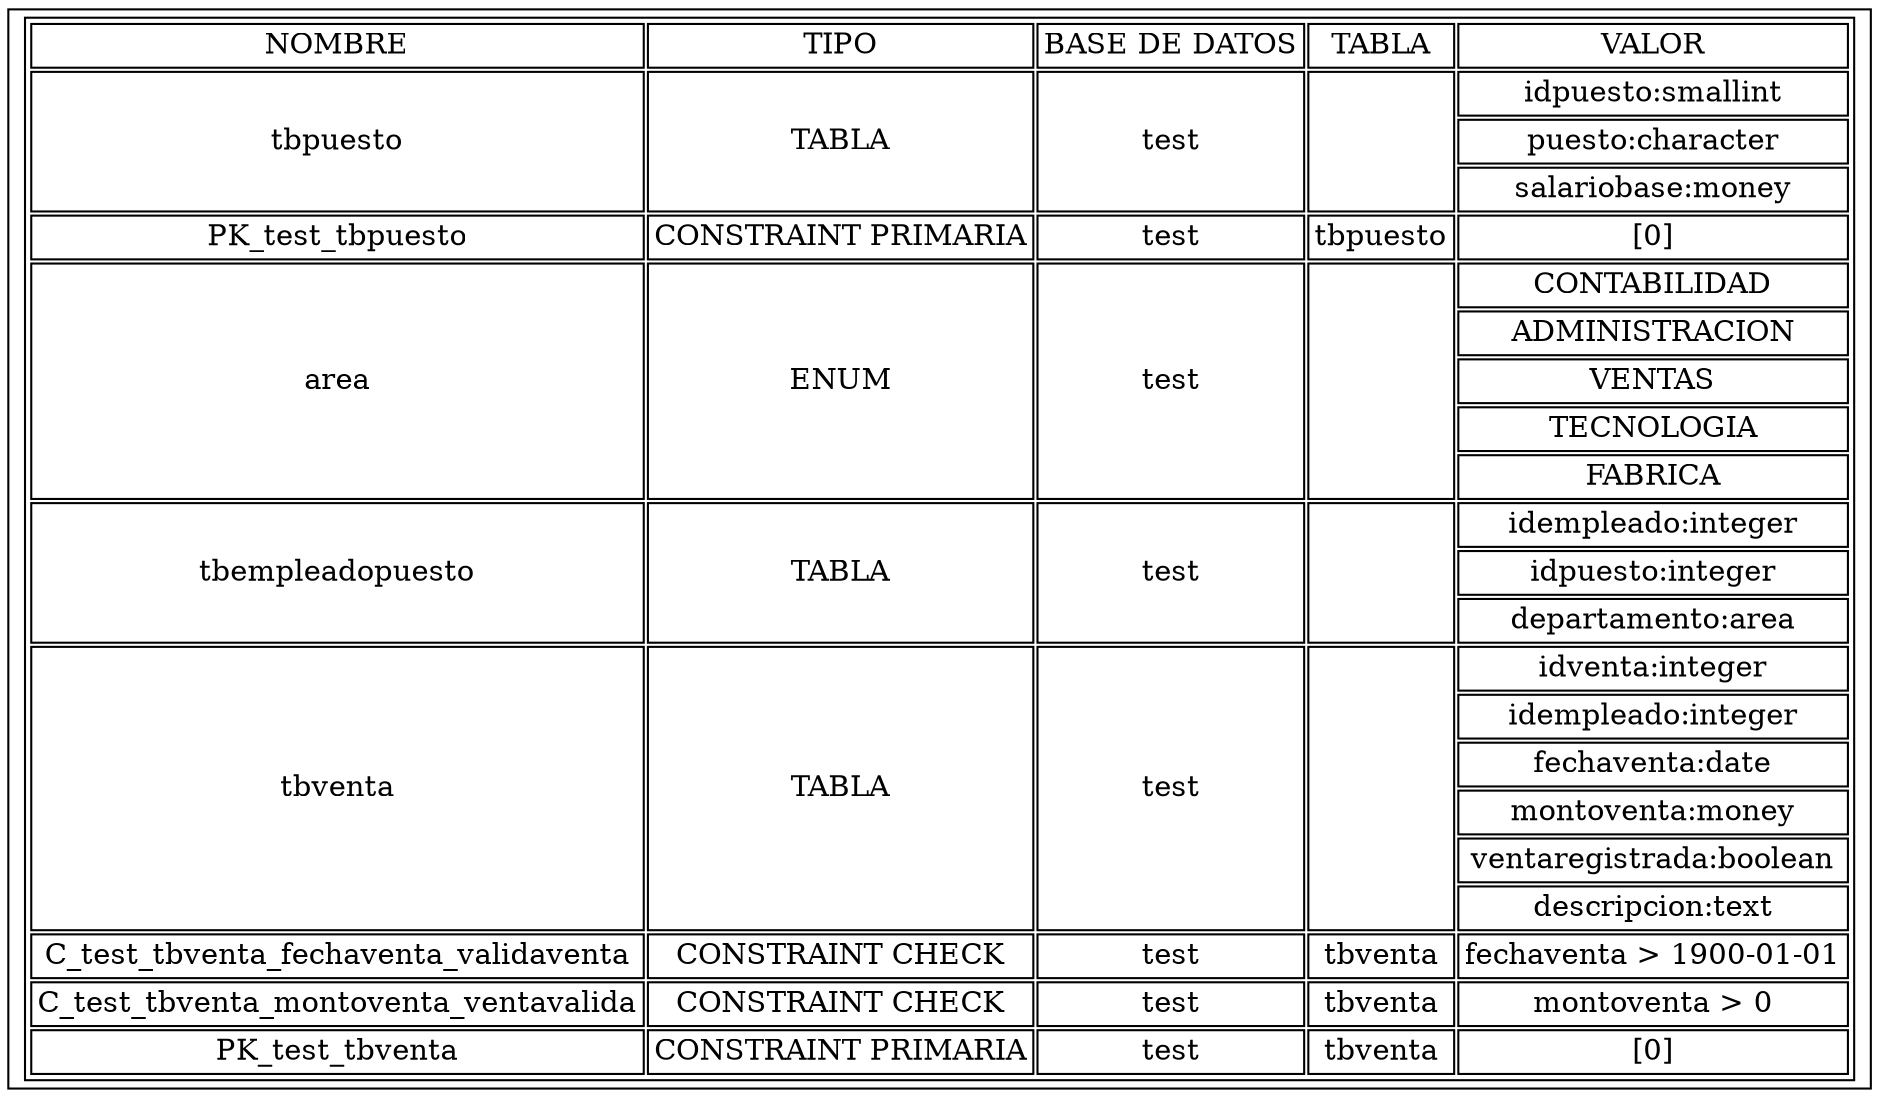 digraph G {shortName [shape=record label=<<TABLE><TR><TD>NOMBRE</TD><TD>TIPO</TD><TD>BASE DE DATOS</TD><TD>TABLA</TD><TD>VALOR</TD></TR><TR><TD rowspan='3'>tbpuesto</TD><TD rowspan='3'>TABLA</TD><TD rowspan='3'>test</TD><TD rowspan='3'></TD><TD>idpuesto:smallint</TD></TR>
<TR><TD>puesto:character</TD></TR>
<TR><TD>salariobase:money</TD></TR>
<TR><TD>PK_test_tbpuesto</TD><TD>CONSTRAINT PRIMARIA</TD><TD>test</TD><TD>tbpuesto</TD><TD>[0]</TD></TR><TR><TD rowspan='5'>area</TD><TD rowspan='5'>ENUM</TD><TD rowspan='5'>test</TD><TD rowspan='5'></TD><TD>CONTABILIDAD</TD></TR>
<TR><TD>ADMINISTRACION</TD></TR>
<TR><TD>VENTAS</TD></TR>
<TR><TD>TECNOLOGIA</TD></TR>
<TR><TD>FABRICA</TD></TR>
<TR><TD rowspan='3'>tbempleadopuesto</TD><TD rowspan='3'>TABLA</TD><TD rowspan='3'>test</TD><TD rowspan='3'></TD><TD>idempleado:integer</TD></TR>
<TR><TD>idpuesto:integer</TD></TR>
<TR><TD>departamento:area</TD></TR>
<TR><TD rowspan='6'>tbventa</TD><TD rowspan='6'>TABLA</TD><TD rowspan='6'>test</TD><TD rowspan='6'></TD><TD>idventa:integer</TD></TR>
<TR><TD>idempleado:integer</TD></TR>
<TR><TD>fechaventa:date</TD></TR>
<TR><TD>montoventa:money</TD></TR>
<TR><TD>ventaregistrada:boolean</TD></TR>
<TR><TD>descripcion:text</TD></TR>
<TR><TD>C_test_tbventa_fechaventa_validaventa</TD><TD>CONSTRAINT CHECK</TD><TD>test</TD><TD>tbventa</TD><TD>fechaventa &#62; 1900-01-01</TD></TR>\n<TR><TD>C_test_tbventa_montoventa_ventavalida</TD><TD>CONSTRAINT CHECK</TD><TD>test</TD><TD>tbventa</TD><TD>montoventa &#62; 0</TD></TR>\n<TR><TD>PK_test_tbventa</TD><TD>CONSTRAINT PRIMARIA</TD><TD>test</TD><TD>tbventa</TD><TD>[0]</TD></TR></TABLE>>]}